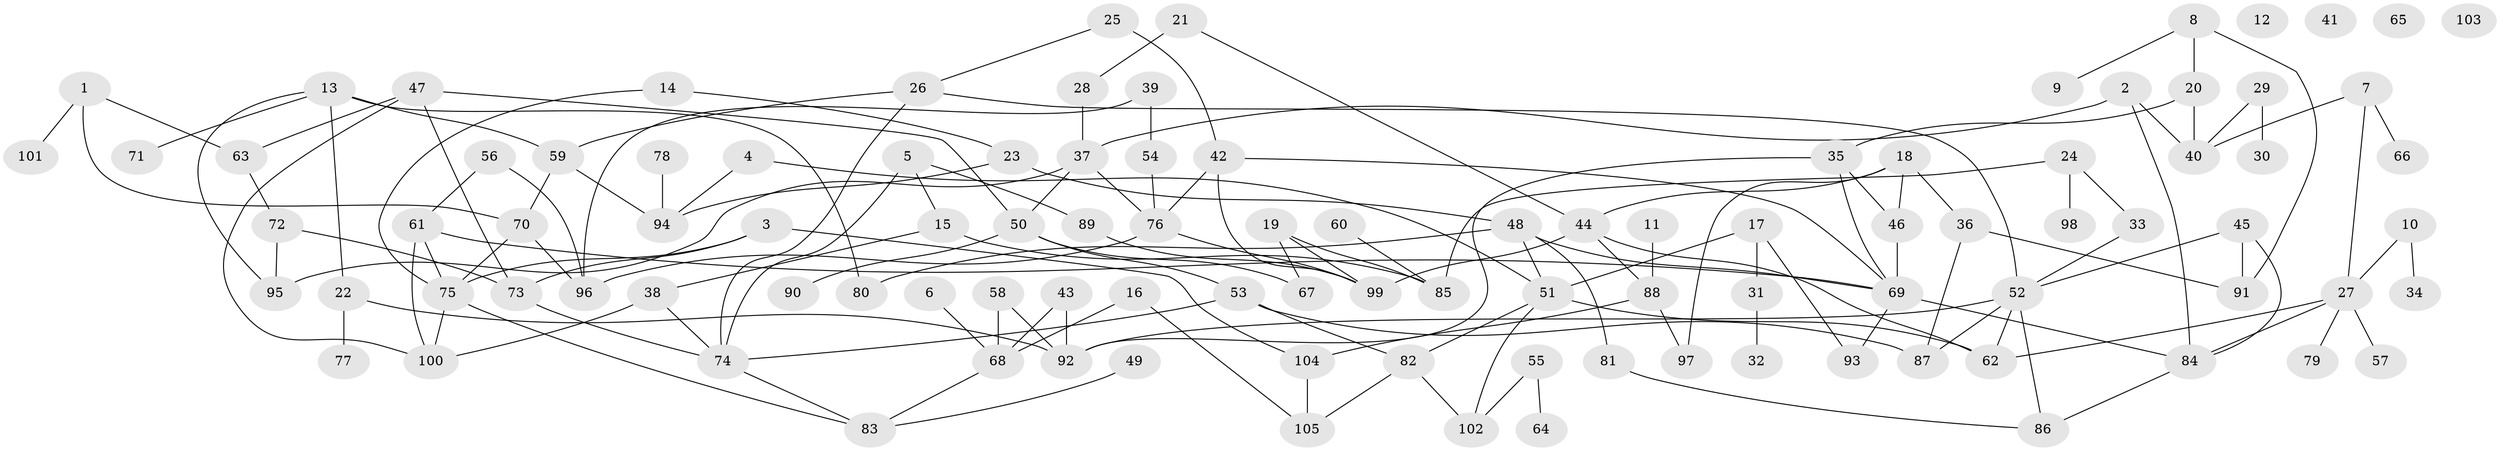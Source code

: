 // coarse degree distribution, {3: 0.2535211267605634, 1: 0.18309859154929578, 5: 0.07042253521126761, 7: 0.07042253521126761, 2: 0.2112676056338028, 8: 0.014084507042253521, 6: 0.056338028169014086, 4: 0.1267605633802817, 11: 0.014084507042253521}
// Generated by graph-tools (version 1.1) at 2025/48/03/04/25 22:48:29]
// undirected, 105 vertices, 152 edges
graph export_dot {
  node [color=gray90,style=filled];
  1;
  2;
  3;
  4;
  5;
  6;
  7;
  8;
  9;
  10;
  11;
  12;
  13;
  14;
  15;
  16;
  17;
  18;
  19;
  20;
  21;
  22;
  23;
  24;
  25;
  26;
  27;
  28;
  29;
  30;
  31;
  32;
  33;
  34;
  35;
  36;
  37;
  38;
  39;
  40;
  41;
  42;
  43;
  44;
  45;
  46;
  47;
  48;
  49;
  50;
  51;
  52;
  53;
  54;
  55;
  56;
  57;
  58;
  59;
  60;
  61;
  62;
  63;
  64;
  65;
  66;
  67;
  68;
  69;
  70;
  71;
  72;
  73;
  74;
  75;
  76;
  77;
  78;
  79;
  80;
  81;
  82;
  83;
  84;
  85;
  86;
  87;
  88;
  89;
  90;
  91;
  92;
  93;
  94;
  95;
  96;
  97;
  98;
  99;
  100;
  101;
  102;
  103;
  104;
  105;
  1 -- 63;
  1 -- 70;
  1 -- 101;
  2 -- 37;
  2 -- 40;
  2 -- 84;
  3 -- 73;
  3 -- 75;
  3 -- 104;
  4 -- 51;
  4 -- 94;
  5 -- 15;
  5 -- 74;
  5 -- 89;
  6 -- 68;
  7 -- 27;
  7 -- 40;
  7 -- 66;
  8 -- 9;
  8 -- 20;
  8 -- 91;
  10 -- 27;
  10 -- 34;
  11 -- 88;
  13 -- 22;
  13 -- 59;
  13 -- 71;
  13 -- 80;
  13 -- 95;
  14 -- 23;
  14 -- 75;
  15 -- 38;
  15 -- 85;
  16 -- 68;
  16 -- 105;
  17 -- 31;
  17 -- 51;
  17 -- 93;
  18 -- 36;
  18 -- 44;
  18 -- 46;
  18 -- 97;
  19 -- 67;
  19 -- 85;
  19 -- 99;
  20 -- 35;
  20 -- 40;
  21 -- 28;
  21 -- 44;
  22 -- 77;
  22 -- 92;
  23 -- 48;
  23 -- 94;
  24 -- 33;
  24 -- 85;
  24 -- 98;
  25 -- 26;
  25 -- 42;
  26 -- 52;
  26 -- 59;
  26 -- 74;
  27 -- 57;
  27 -- 62;
  27 -- 79;
  27 -- 84;
  28 -- 37;
  29 -- 30;
  29 -- 40;
  31 -- 32;
  33 -- 52;
  35 -- 46;
  35 -- 69;
  35 -- 92;
  36 -- 87;
  36 -- 91;
  37 -- 50;
  37 -- 76;
  37 -- 95;
  38 -- 74;
  38 -- 100;
  39 -- 54;
  39 -- 96;
  42 -- 69;
  42 -- 76;
  42 -- 99;
  43 -- 68;
  43 -- 92;
  44 -- 62;
  44 -- 88;
  44 -- 99;
  45 -- 52;
  45 -- 84;
  45 -- 91;
  46 -- 69;
  47 -- 50;
  47 -- 63;
  47 -- 73;
  47 -- 100;
  48 -- 51;
  48 -- 69;
  48 -- 80;
  48 -- 81;
  49 -- 83;
  50 -- 53;
  50 -- 67;
  50 -- 90;
  51 -- 62;
  51 -- 82;
  51 -- 102;
  52 -- 62;
  52 -- 86;
  52 -- 87;
  52 -- 92;
  53 -- 74;
  53 -- 82;
  53 -- 87;
  54 -- 76;
  55 -- 64;
  55 -- 102;
  56 -- 61;
  56 -- 96;
  58 -- 68;
  58 -- 92;
  59 -- 70;
  59 -- 94;
  60 -- 85;
  61 -- 69;
  61 -- 75;
  61 -- 100;
  63 -- 72;
  68 -- 83;
  69 -- 84;
  69 -- 93;
  70 -- 75;
  70 -- 96;
  72 -- 73;
  72 -- 95;
  73 -- 74;
  74 -- 83;
  75 -- 83;
  75 -- 100;
  76 -- 96;
  76 -- 99;
  78 -- 94;
  81 -- 86;
  82 -- 102;
  82 -- 105;
  84 -- 86;
  88 -- 97;
  88 -- 104;
  89 -- 99;
  104 -- 105;
}
